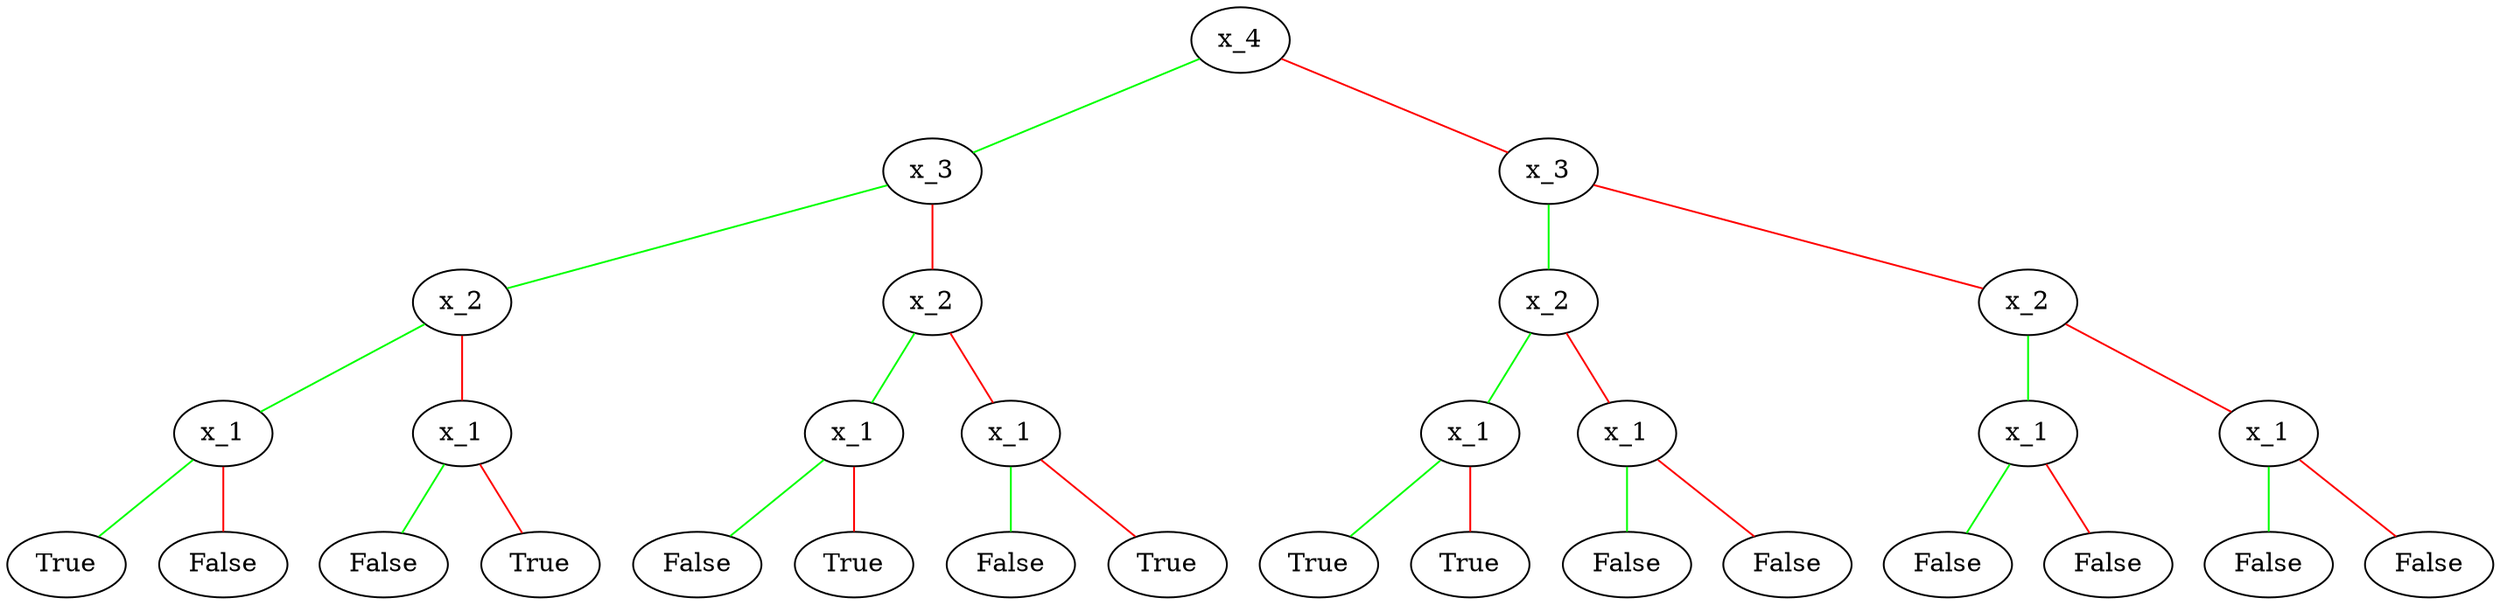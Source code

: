 graph
{
"x_4_31"[label="x_4"];
"x_3_15"[label="x_3"];
"x_4_31" -- "x_3_15" [color=green,penwidth=1.0]
"x_3_30"[label="x_3"];
"x_4_31" -- "x_3_30" [color=red,penwidth=1.0]
"x_3_15"[label="x_3"];
"x_2_7"[label="x_2"];
"x_3_15" -- "x_2_7" [color=green,penwidth=1.0]
"x_2_14"[label="x_2"];
"x_3_15" -- "x_2_14" [color=red,penwidth=1.0]
"x_2_7"[label="x_2"];
"x_1_3"[label="x_1"];
"x_2_7" -- "x_1_3" [color=green,penwidth=1.0]
"x_1_6"[label="x_1"];
"x_2_7" -- "x_1_6" [color=red,penwidth=1.0]
"x_1_3"[label="x_1"];
"True_1"[label="True"];
"x_1_3" -- "True_1" [color=green,penwidth=1.0]
"False_2"[label="False"];
"x_1_3" -- "False_2" [color=red,penwidth=1.0]
"x_1_6"[label="x_1"];
"False_4"[label="False"];
"x_1_6" -- "False_4" [color=green,penwidth=1.0]
"True_5"[label="True"];
"x_1_6" -- "True_5" [color=red,penwidth=1.0]
"x_2_14"[label="x_2"];
"x_1_10"[label="x_1"];
"x_2_14" -- "x_1_10" [color=green,penwidth=1.0]
"x_1_13"[label="x_1"];
"x_2_14" -- "x_1_13" [color=red,penwidth=1.0]
"x_1_10"[label="x_1"];
"False_8"[label="False"];
"x_1_10" -- "False_8" [color=green,penwidth=1.0]
"True_9"[label="True"];
"x_1_10" -- "True_9" [color=red,penwidth=1.0]
"x_1_13"[label="x_1"];
"False_11"[label="False"];
"x_1_13" -- "False_11" [color=green,penwidth=1.0]
"True_12"[label="True"];
"x_1_13" -- "True_12" [color=red,penwidth=1.0]
"x_3_30"[label="x_3"];
"x_2_22"[label="x_2"];
"x_3_30" -- "x_2_22" [color=green,penwidth=1.0]
"x_2_29"[label="x_2"];
"x_3_30" -- "x_2_29" [color=red,penwidth=1.0]
"x_2_22"[label="x_2"];
"x_1_18"[label="x_1"];
"x_2_22" -- "x_1_18" [color=green,penwidth=1.0]
"x_1_21"[label="x_1"];
"x_2_22" -- "x_1_21" [color=red,penwidth=1.0]
"x_1_18"[label="x_1"];
"True_16"[label="True"];
"x_1_18" -- "True_16" [color=green,penwidth=1.0]
"True_17"[label="True"];
"x_1_18" -- "True_17" [color=red,penwidth=1.0]
"x_1_21"[label="x_1"];
"False_19"[label="False"];
"x_1_21" -- "False_19" [color=green,penwidth=1.0]
"False_20"[label="False"];
"x_1_21" -- "False_20" [color=red,penwidth=1.0]
"x_2_29"[label="x_2"];
"x_1_25"[label="x_1"];
"x_2_29" -- "x_1_25" [color=green,penwidth=1.0]
"x_1_28"[label="x_1"];
"x_2_29" -- "x_1_28" [color=red,penwidth=1.0]
"x_1_25"[label="x_1"];
"False_23"[label="False"];
"x_1_25" -- "False_23" [color=green,penwidth=1.0]
"False_24"[label="False"];
"x_1_25" -- "False_24" [color=red,penwidth=1.0]
"x_1_28"[label="x_1"];
"False_26"[label="False"];
"x_1_28" -- "False_26" [color=green,penwidth=1.0]
"False_27"[label="False"];
"x_1_28" -- "False_27" [color=red,penwidth=1.0]
}